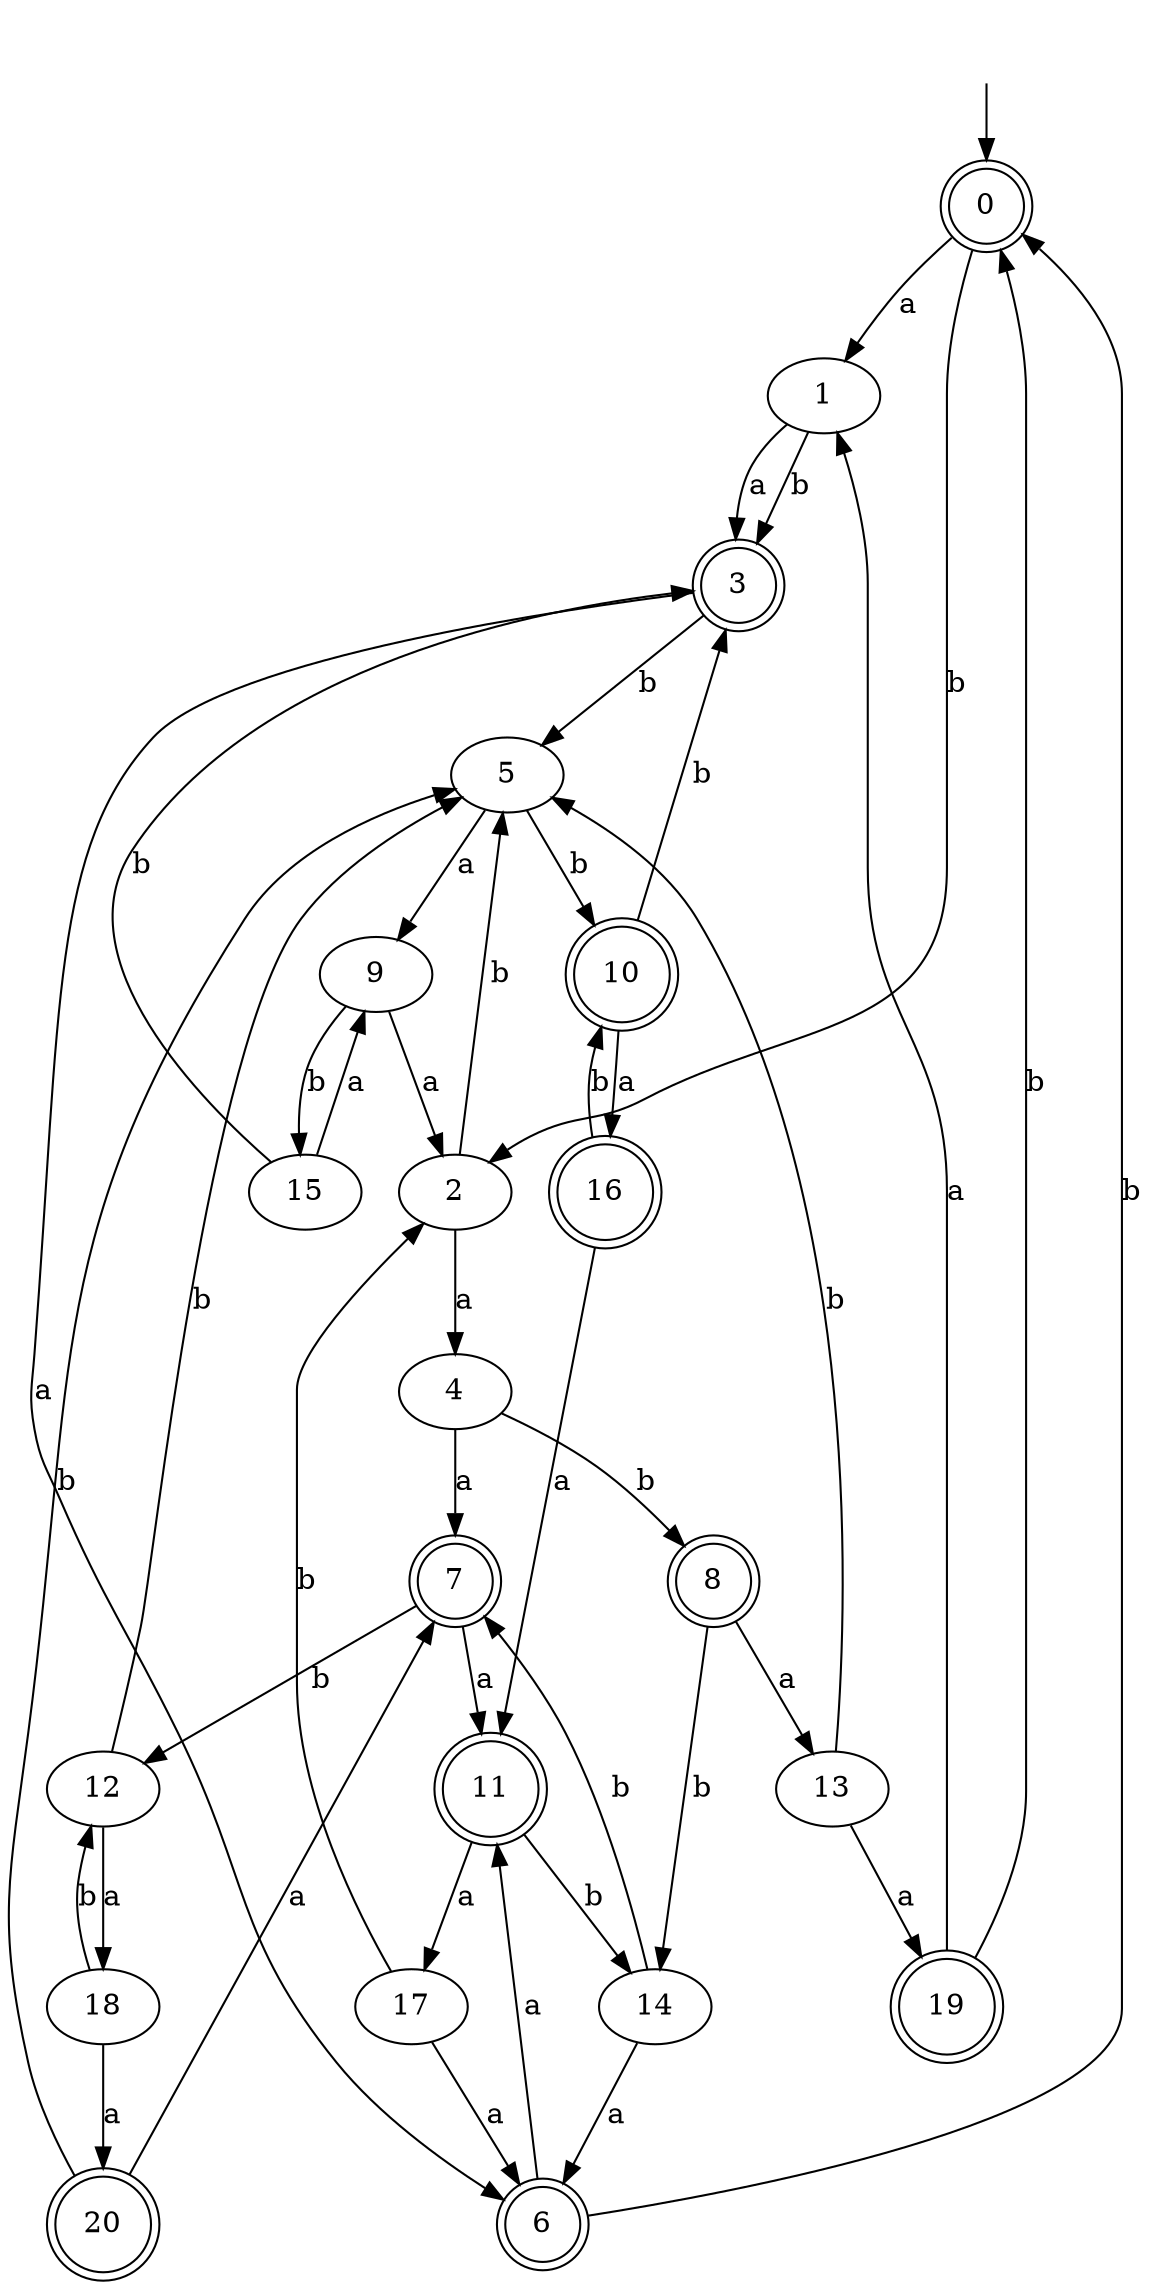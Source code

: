 digraph RandomDFA {
  __start0 [label="", shape=none];
  __start0 -> 0 [label=""];
  0 [shape=circle] [shape=doublecircle]
  0 -> 1 [label="a"]
  0 -> 2 [label="b"]
  1
  1 -> 3 [label="a"]
  1 -> 3 [label="b"]
  2
  2 -> 4 [label="a"]
  2 -> 5 [label="b"]
  3 [shape=doublecircle]
  3 -> 6 [label="a"]
  3 -> 5 [label="b"]
  4
  4 -> 7 [label="a"]
  4 -> 8 [label="b"]
  5
  5 -> 9 [label="a"]
  5 -> 10 [label="b"]
  6 [shape=doublecircle]
  6 -> 11 [label="a"]
  6 -> 0 [label="b"]
  7 [shape=doublecircle]
  7 -> 11 [label="a"]
  7 -> 12 [label="b"]
  8 [shape=doublecircle]
  8 -> 13 [label="a"]
  8 -> 14 [label="b"]
  9
  9 -> 2 [label="a"]
  9 -> 15 [label="b"]
  10 [shape=doublecircle]
  10 -> 16 [label="a"]
  10 -> 3 [label="b"]
  11 [shape=doublecircle]
  11 -> 17 [label="a"]
  11 -> 14 [label="b"]
  12
  12 -> 18 [label="a"]
  12 -> 5 [label="b"]
  13
  13 -> 19 [label="a"]
  13 -> 5 [label="b"]
  14
  14 -> 6 [label="a"]
  14 -> 7 [label="b"]
  15
  15 -> 9 [label="a"]
  15 -> 3 [label="b"]
  16 [shape=doublecircle]
  16 -> 11 [label="a"]
  16 -> 10 [label="b"]
  17
  17 -> 6 [label="a"]
  17 -> 2 [label="b"]
  18
  18 -> 20 [label="a"]
  18 -> 12 [label="b"]
  19 [shape=doublecircle]
  19 -> 1 [label="a"]
  19 -> 0 [label="b"]
  20 [shape=doublecircle]
  20 -> 7 [label="a"]
  20 -> 5 [label="b"]
}
